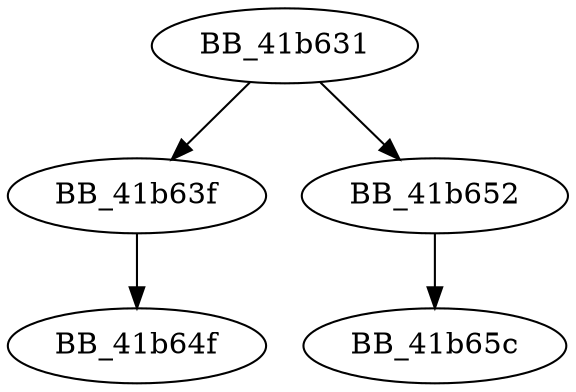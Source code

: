 DiGraph __unlock_file2{
BB_41b631->BB_41b63f
BB_41b631->BB_41b652
BB_41b63f->BB_41b64f
BB_41b652->BB_41b65c
}
